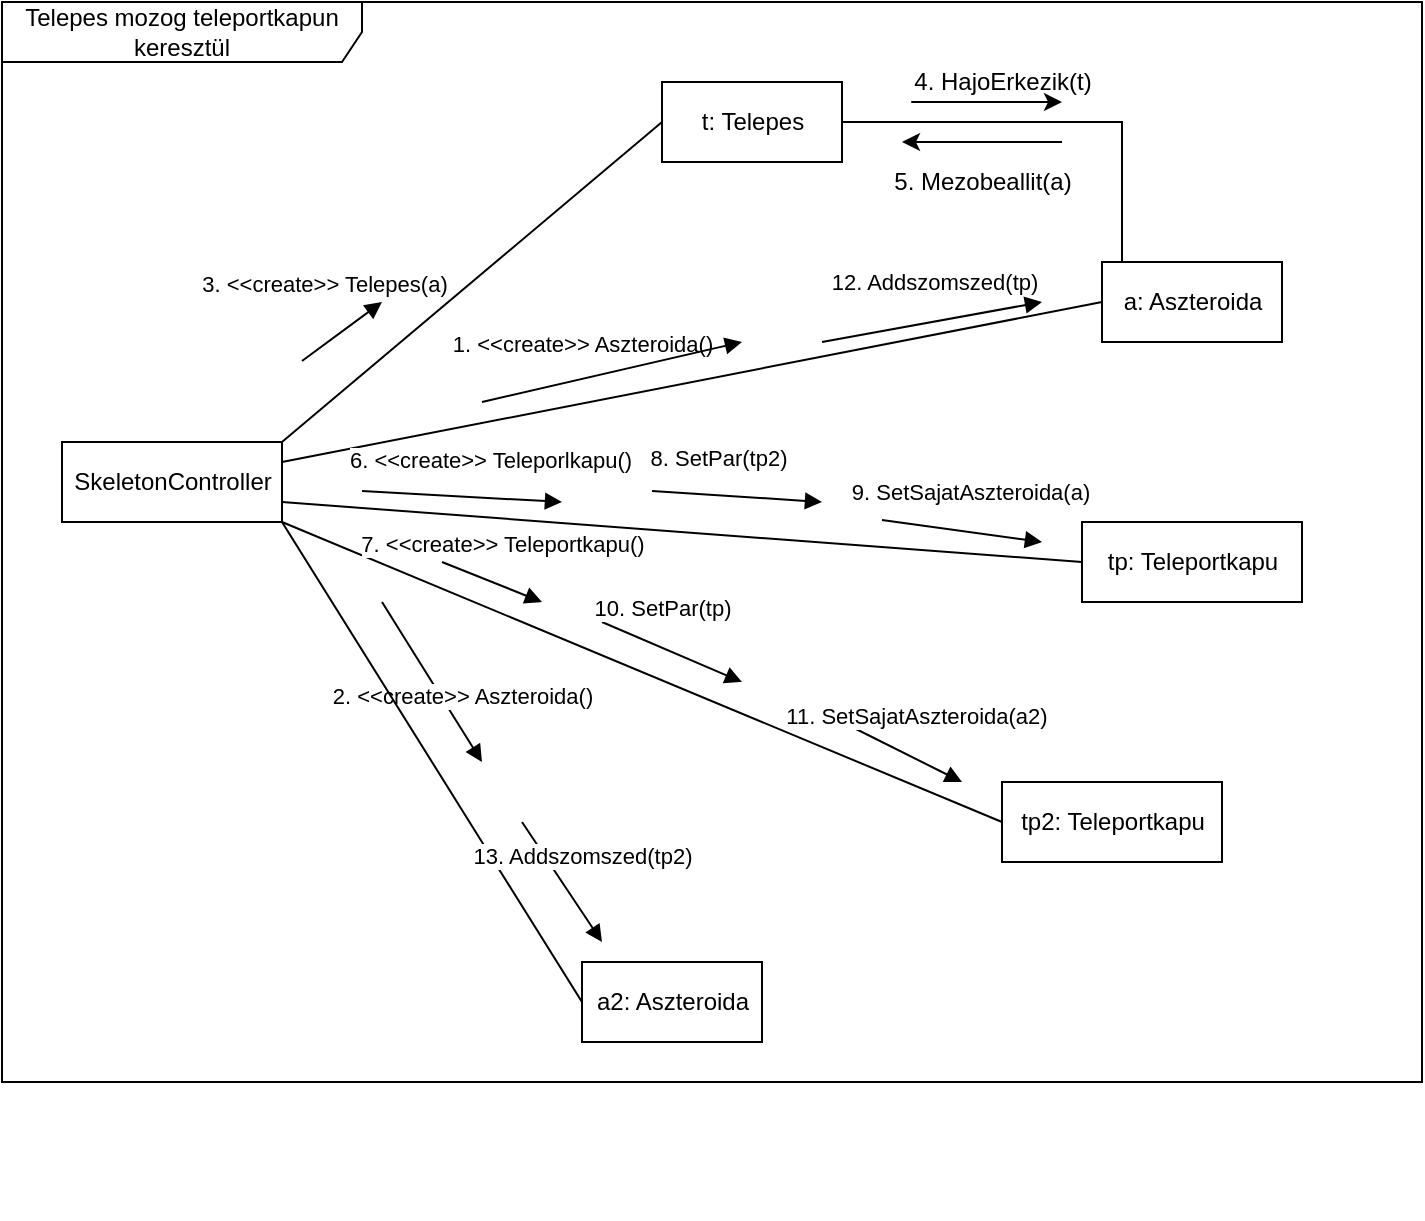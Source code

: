 <mxfile version="14.4.8" type="github" pages="3">
  <diagram id="dgq3hNaPbA1aemBsWa1h" name="TelepesTPMozgas">
    <mxGraphModel dx="700" dy="752" grid="1" gridSize="10" guides="1" tooltips="1" connect="1" arrows="1" fold="1" page="1" pageScale="1" pageWidth="1654" pageHeight="1169" math="0" shadow="0">
      <root>
        <mxCell id="0" />
        <mxCell id="1" parent="0" />
        <mxCell id="f-pRjbWSpJ0C2EvB-05d-29" value="Telepes mozog teleportkapun keresztül" style="shape=umlFrame;whiteSpace=wrap;html=1;width=180;height=30;" parent="1" vertex="1">
          <mxGeometry x="30" y="60" width="710" height="540" as="geometry" />
        </mxCell>
        <mxCell id="f-pRjbWSpJ0C2EvB-05d-30" style="edgeStyle=orthogonalEdgeStyle;rounded=0;orthogonalLoop=1;jettySize=auto;html=1;exitX=1;exitY=0.5;exitDx=0;exitDy=0;entryX=0.5;entryY=1;entryDx=0;entryDy=0;endArrow=none;endFill=0;" parent="1" source="f-pRjbWSpJ0C2EvB-05d-31" target="f-pRjbWSpJ0C2EvB-05d-32" edge="1">
          <mxGeometry relative="1" as="geometry">
            <Array as="points">
              <mxPoint x="590" y="120" />
              <mxPoint x="590" y="230" />
            </Array>
          </mxGeometry>
        </mxCell>
        <mxCell id="f-pRjbWSpJ0C2EvB-05d-31" value="t: Telepes" style="html=1;" parent="1" vertex="1">
          <mxGeometry x="360" y="100" width="90" height="40" as="geometry" />
        </mxCell>
        <mxCell id="f-pRjbWSpJ0C2EvB-05d-32" value="a: Aszteroida" style="html=1;" parent="1" vertex="1">
          <mxGeometry x="580" y="190" width="90" height="40" as="geometry" />
        </mxCell>
        <mxCell id="f-pRjbWSpJ0C2EvB-05d-33" value="tp: Teleportkapu" style="html=1;" parent="1" vertex="1">
          <mxGeometry x="570" y="320" width="110" height="40" as="geometry" />
        </mxCell>
        <mxCell id="f-pRjbWSpJ0C2EvB-05d-34" value="SkeletonController" style="html=1;" parent="1" vertex="1">
          <mxGeometry x="60" y="280" width="110" height="40" as="geometry" />
        </mxCell>
        <mxCell id="f-pRjbWSpJ0C2EvB-05d-35" value="3. &amp;lt;&amp;lt;create&amp;gt;&amp;gt; Telepes(a)" style="html=1;verticalAlign=bottom;endArrow=none;entryX=0;entryY=0.5;entryDx=0;entryDy=0;endFill=0;" parent="1" target="f-pRjbWSpJ0C2EvB-05d-31" edge="1">
          <mxGeometry x="-0.514" y="41" width="80" relative="1" as="geometry">
            <mxPoint x="170" y="280" as="sourcePoint" />
            <mxPoint x="620" y="290" as="targetPoint" />
            <mxPoint x="1" as="offset" />
          </mxGeometry>
        </mxCell>
        <mxCell id="f-pRjbWSpJ0C2EvB-05d-36" value="" style="html=1;verticalAlign=bottom;endArrow=none;entryX=0;entryY=0.5;entryDx=0;entryDy=0;endFill=0;" parent="1" target="f-pRjbWSpJ0C2EvB-05d-32" edge="1">
          <mxGeometry x="0.169" y="-40" width="80" relative="1" as="geometry">
            <mxPoint x="170" y="290" as="sourcePoint" />
            <mxPoint x="410" y="190" as="targetPoint" />
            <mxPoint as="offset" />
          </mxGeometry>
        </mxCell>
        <mxCell id="f-pRjbWSpJ0C2EvB-05d-37" value="6. &amp;lt;&amp;lt;create&amp;gt;&amp;gt; Teleporlkapu()" style="html=1;verticalAlign=bottom;endArrow=none;entryX=0;entryY=0.5;entryDx=0;entryDy=0;endFill=0;" parent="1" target="f-pRjbWSpJ0C2EvB-05d-33" edge="1">
          <mxGeometry x="-0.487" y="20" width="80" relative="1" as="geometry">
            <mxPoint x="170" y="310" as="sourcePoint" />
            <mxPoint x="510" y="310" as="targetPoint" />
            <mxPoint as="offset" />
          </mxGeometry>
        </mxCell>
        <mxCell id="f-pRjbWSpJ0C2EvB-05d-38" value="1. &amp;lt;&amp;lt;create&amp;gt;&amp;gt; Aszteroida()" style="html=1;verticalAlign=bottom;endArrow=block;" parent="1" edge="1">
          <mxGeometry x="1" y="-104" width="80" relative="1" as="geometry">
            <mxPoint x="180" y="239.5" as="sourcePoint" />
            <mxPoint x="220" y="210" as="targetPoint" />
            <mxPoint x="38" y="-54" as="offset" />
          </mxGeometry>
        </mxCell>
        <mxCell id="f-pRjbWSpJ0C2EvB-05d-39" value="a2: Aszteroida" style="html=1;" parent="1" vertex="1">
          <mxGeometry x="320" y="540" width="90" height="40" as="geometry" />
        </mxCell>
        <mxCell id="f-pRjbWSpJ0C2EvB-05d-40" value="2. &amp;lt;&amp;lt;create&amp;gt;&amp;gt; Aszteroida()" style="html=1;verticalAlign=bottom;endArrow=block;" parent="1" edge="1">
          <mxGeometry x="0.472" y="5" width="80" relative="1" as="geometry">
            <mxPoint x="220" y="360" as="sourcePoint" />
            <mxPoint x="270" y="440" as="targetPoint" />
            <mxPoint x="-1" as="offset" />
          </mxGeometry>
        </mxCell>
        <mxCell id="f-pRjbWSpJ0C2EvB-05d-41" value="" style="html=1;verticalAlign=bottom;endArrow=none;exitX=1;exitY=1;exitDx=0;exitDy=0;entryX=0;entryY=0.5;entryDx=0;entryDy=0;endFill=0;" parent="1" source="f-pRjbWSpJ0C2EvB-05d-34" target="f-pRjbWSpJ0C2EvB-05d-39" edge="1">
          <mxGeometry x="0.169" y="-40" width="80" relative="1" as="geometry">
            <mxPoint x="200" y="290" as="sourcePoint" />
            <mxPoint x="460" y="160" as="targetPoint" />
            <mxPoint as="offset" />
          </mxGeometry>
        </mxCell>
        <mxCell id="f-pRjbWSpJ0C2EvB-05d-42" value="tp2: Teleportkapu" style="html=1;" parent="1" vertex="1">
          <mxGeometry x="530" y="450" width="110" height="40" as="geometry" />
        </mxCell>
        <mxCell id="f-pRjbWSpJ0C2EvB-05d-43" value="7. &amp;lt;&amp;lt;create&amp;gt;&amp;gt; Teleportkapu()" style="html=1;verticalAlign=bottom;endArrow=none;exitX=1;exitY=1;exitDx=0;exitDy=0;entryX=0;entryY=0.5;entryDx=0;entryDy=0;endFill=0;" parent="1" source="f-pRjbWSpJ0C2EvB-05d-34" target="f-pRjbWSpJ0C2EvB-05d-42" edge="1">
          <mxGeometry x="-0.44" y="24" width="80" relative="1" as="geometry">
            <mxPoint x="150" y="390" as="sourcePoint" />
            <mxPoint x="490" y="380" as="targetPoint" />
            <mxPoint as="offset" />
          </mxGeometry>
        </mxCell>
        <mxCell id="f-pRjbWSpJ0C2EvB-05d-44" value="9. SetSajatAszteroida(a)" style="html=1;verticalAlign=bottom;endArrow=block;" parent="1" edge="1">
          <mxGeometry x="0.057" y="11" width="80" relative="1" as="geometry">
            <mxPoint x="470" y="319" as="sourcePoint" />
            <mxPoint x="550" y="330" as="targetPoint" />
            <mxPoint as="offset" />
          </mxGeometry>
        </mxCell>
        <mxCell id="f-pRjbWSpJ0C2EvB-05d-45" value="" style="html=1;verticalAlign=bottom;endArrow=block;" parent="1" edge="1">
          <mxGeometry x="0.057" y="11" width="80" relative="1" as="geometry">
            <mxPoint x="270" y="260" as="sourcePoint" />
            <mxPoint x="400" y="230" as="targetPoint" />
            <mxPoint as="offset" />
          </mxGeometry>
        </mxCell>
        <mxCell id="f-pRjbWSpJ0C2EvB-05d-46" value="" style="html=1;verticalAlign=bottom;endArrow=block;" parent="1" edge="1">
          <mxGeometry x="0.057" y="11" width="80" relative="1" as="geometry">
            <mxPoint x="250" y="340" as="sourcePoint" />
            <mxPoint x="300" y="360" as="targetPoint" />
            <mxPoint as="offset" />
            <Array as="points" />
          </mxGeometry>
        </mxCell>
        <mxCell id="f-pRjbWSpJ0C2EvB-05d-47" value="" style="html=1;verticalAlign=bottom;endArrow=block;" parent="1" edge="1">
          <mxGeometry x="0.057" y="11" width="80" relative="1" as="geometry">
            <mxPoint x="210" y="304.5" as="sourcePoint" />
            <mxPoint x="310" y="310" as="targetPoint" />
            <mxPoint as="offset" />
          </mxGeometry>
        </mxCell>
        <mxCell id="f-pRjbWSpJ0C2EvB-05d-48" value="" style="html=1;verticalAlign=bottom;endArrow=block;" parent="1" edge="1">
          <mxGeometry x="0.057" y="11" width="80" relative="1" as="geometry">
            <mxPoint x="280" y="660" as="sourcePoint" />
            <mxPoint x="280" y="660" as="targetPoint" />
            <mxPoint as="offset" />
          </mxGeometry>
        </mxCell>
        <mxCell id="f-pRjbWSpJ0C2EvB-05d-49" value="" style="html=1;verticalAlign=bottom;endArrow=block;" parent="1" edge="1">
          <mxGeometry x="0.057" y="11" width="80" relative="1" as="geometry">
            <mxPoint x="365" y="294.5" as="sourcePoint" />
            <mxPoint x="365" y="294.5" as="targetPoint" />
            <mxPoint as="offset" />
          </mxGeometry>
        </mxCell>
        <mxCell id="f-pRjbWSpJ0C2EvB-05d-50" value="4. HajoErkezik(t)" style="text;html=1;align=center;verticalAlign=middle;resizable=0;points=[];autosize=1;" parent="1" vertex="1">
          <mxGeometry x="480" y="90" width="100" height="20" as="geometry" />
        </mxCell>
        <mxCell id="f-pRjbWSpJ0C2EvB-05d-51" value="" style="endArrow=classic;html=1;" parent="1" edge="1">
          <mxGeometry width="50" height="50" relative="1" as="geometry">
            <mxPoint x="530" y="110" as="sourcePoint" />
            <mxPoint x="560" y="110" as="targetPoint" />
            <Array as="points">
              <mxPoint x="480" y="110" />
            </Array>
          </mxGeometry>
        </mxCell>
        <mxCell id="f-pRjbWSpJ0C2EvB-05d-52" value="8. SetPar(tp2)" style="html=1;verticalAlign=bottom;endArrow=block;" parent="1" edge="1">
          <mxGeometry x="-0.25" y="10" width="80" relative="1" as="geometry">
            <mxPoint x="355" y="304.5" as="sourcePoint" />
            <mxPoint x="440" y="310" as="targetPoint" />
            <mxPoint as="offset" />
          </mxGeometry>
        </mxCell>
        <mxCell id="f-pRjbWSpJ0C2EvB-05d-53" value="13. Addszomszed(tp2)" style="html=1;verticalAlign=bottom;endArrow=block;" parent="1" edge="1">
          <mxGeometry x="0.057" y="11" width="80" relative="1" as="geometry">
            <mxPoint x="290" y="470" as="sourcePoint" />
            <mxPoint x="330" y="530" as="targetPoint" />
            <mxPoint as="offset" />
            <Array as="points" />
          </mxGeometry>
        </mxCell>
        <mxCell id="f-pRjbWSpJ0C2EvB-05d-54" value="11. SetSajatAszteroida(a2)" style="html=1;verticalAlign=bottom;endArrow=block;" parent="1" edge="1">
          <mxGeometry x="0.057" y="11" width="80" relative="1" as="geometry">
            <mxPoint x="450" y="420" as="sourcePoint" />
            <mxPoint x="510" y="450" as="targetPoint" />
            <mxPoint as="offset" />
          </mxGeometry>
        </mxCell>
        <mxCell id="f-pRjbWSpJ0C2EvB-05d-55" value="12. Addszomszed(tp)" style="html=1;verticalAlign=bottom;endArrow=block;" parent="1" edge="1">
          <mxGeometry x="0.057" y="11" width="80" relative="1" as="geometry">
            <mxPoint x="440" y="230" as="sourcePoint" />
            <mxPoint x="550" y="210" as="targetPoint" />
            <mxPoint as="offset" />
          </mxGeometry>
        </mxCell>
        <mxCell id="f-pRjbWSpJ0C2EvB-05d-56" value="10. SetPar(tp)" style="html=1;verticalAlign=bottom;endArrow=block;" parent="1" edge="1">
          <mxGeometry x="-0.25" y="10" width="80" relative="1" as="geometry">
            <mxPoint x="330" y="370" as="sourcePoint" />
            <mxPoint x="400" y="400" as="targetPoint" />
            <mxPoint as="offset" />
          </mxGeometry>
        </mxCell>
        <mxCell id="yG6NY596McW3MukncXTL-1" value="" style="endArrow=classic;html=1;" parent="1" edge="1">
          <mxGeometry width="50" height="50" relative="1" as="geometry">
            <mxPoint x="560" y="130" as="sourcePoint" />
            <mxPoint x="480" y="130" as="targetPoint" />
            <Array as="points" />
          </mxGeometry>
        </mxCell>
        <mxCell id="yG6NY596McW3MukncXTL-2" value="5. Mezobeallit(a)" style="text;html=1;align=center;verticalAlign=middle;resizable=0;points=[];autosize=1;" parent="1" vertex="1">
          <mxGeometry x="470" y="140" width="100" height="20" as="geometry" />
        </mxCell>
      </root>
    </mxGraphModel>
  </diagram>
  <diagram id="QKDi689OXvSkPJ4fIELd" name="RobotTPMozgas">
    <mxGraphModel dx="700" dy="752" grid="1" gridSize="10" guides="1" tooltips="1" connect="1" arrows="1" fold="1" page="1" pageScale="1" pageWidth="1654" pageHeight="1169" math="0" shadow="0">
      <root>
        <mxCell id="zt4Wvpgv5EqCv4RG_Eg1-0" />
        <mxCell id="zt4Wvpgv5EqCv4RG_Eg1-1" parent="zt4Wvpgv5EqCv4RG_Eg1-0" />
        <mxCell id="zt4Wvpgv5EqCv4RG_Eg1-2" value="Robot mozog teleportkapun keresztül" style="shape=umlFrame;whiteSpace=wrap;html=1;width=180;height=30;" parent="zt4Wvpgv5EqCv4RG_Eg1-1" vertex="1">
          <mxGeometry x="20" y="50" width="710" height="550" as="geometry" />
        </mxCell>
        <mxCell id="zt4Wvpgv5EqCv4RG_Eg1-3" style="edgeStyle=orthogonalEdgeStyle;rounded=0;orthogonalLoop=1;jettySize=auto;html=1;exitX=1;exitY=0.5;exitDx=0;exitDy=0;entryX=0.5;entryY=1;entryDx=0;entryDy=0;endArrow=none;endFill=0;" parent="zt4Wvpgv5EqCv4RG_Eg1-1" source="zt4Wvpgv5EqCv4RG_Eg1-4" target="zt4Wvpgv5EqCv4RG_Eg1-5" edge="1">
          <mxGeometry relative="1" as="geometry">
            <Array as="points">
              <mxPoint x="580" y="110" />
              <mxPoint x="580" y="220" />
            </Array>
          </mxGeometry>
        </mxCell>
        <mxCell id="zt4Wvpgv5EqCv4RG_Eg1-4" value="r: Robot" style="html=1;" parent="zt4Wvpgv5EqCv4RG_Eg1-1" vertex="1">
          <mxGeometry x="350" y="90" width="90" height="40" as="geometry" />
        </mxCell>
        <mxCell id="zt4Wvpgv5EqCv4RG_Eg1-5" value="a: Aszteroida" style="html=1;" parent="zt4Wvpgv5EqCv4RG_Eg1-1" vertex="1">
          <mxGeometry x="570" y="180" width="90" height="40" as="geometry" />
        </mxCell>
        <mxCell id="zt4Wvpgv5EqCv4RG_Eg1-6" value="tp: Teleportkapu" style="html=1;" parent="zt4Wvpgv5EqCv4RG_Eg1-1" vertex="1">
          <mxGeometry x="560" y="310" width="110" height="40" as="geometry" />
        </mxCell>
        <mxCell id="zt4Wvpgv5EqCv4RG_Eg1-7" value="SkeletonController" style="html=1;" parent="zt4Wvpgv5EqCv4RG_Eg1-1" vertex="1">
          <mxGeometry x="50" y="270" width="110" height="40" as="geometry" />
        </mxCell>
        <mxCell id="zt4Wvpgv5EqCv4RG_Eg1-8" value="3. &amp;lt;&amp;lt;create&amp;gt;&amp;gt; Robot(a)" style="html=1;verticalAlign=bottom;endArrow=none;entryX=0;entryY=0.5;entryDx=0;entryDy=0;endFill=0;" parent="zt4Wvpgv5EqCv4RG_Eg1-1" target="zt4Wvpgv5EqCv4RG_Eg1-4" edge="1">
          <mxGeometry x="-0.514" y="41" width="80" relative="1" as="geometry">
            <mxPoint x="160" y="270" as="sourcePoint" />
            <mxPoint x="610" y="280" as="targetPoint" />
            <mxPoint x="1" as="offset" />
          </mxGeometry>
        </mxCell>
        <mxCell id="zt4Wvpgv5EqCv4RG_Eg1-9" value="" style="html=1;verticalAlign=bottom;endArrow=none;entryX=0;entryY=0.5;entryDx=0;entryDy=0;endFill=0;" parent="zt4Wvpgv5EqCv4RG_Eg1-1" target="zt4Wvpgv5EqCv4RG_Eg1-5" edge="1">
          <mxGeometry x="0.169" y="-40" width="80" relative="1" as="geometry">
            <mxPoint x="160" y="280" as="sourcePoint" />
            <mxPoint x="400" y="180" as="targetPoint" />
            <mxPoint as="offset" />
          </mxGeometry>
        </mxCell>
        <mxCell id="zt4Wvpgv5EqCv4RG_Eg1-10" value="6. &amp;lt;&amp;lt;create&amp;gt;&amp;gt; Teleporlkapu()" style="html=1;verticalAlign=bottom;endArrow=none;entryX=0;entryY=0.5;entryDx=0;entryDy=0;endFill=0;" parent="zt4Wvpgv5EqCv4RG_Eg1-1" target="zt4Wvpgv5EqCv4RG_Eg1-6" edge="1">
          <mxGeometry x="-0.487" y="20" width="80" relative="1" as="geometry">
            <mxPoint x="160" y="300" as="sourcePoint" />
            <mxPoint x="500" y="300" as="targetPoint" />
            <mxPoint as="offset" />
          </mxGeometry>
        </mxCell>
        <mxCell id="zt4Wvpgv5EqCv4RG_Eg1-11" value="1. &amp;lt;&amp;lt;create&amp;gt;&amp;gt; Aszteroida()" style="html=1;verticalAlign=bottom;endArrow=block;" parent="zt4Wvpgv5EqCv4RG_Eg1-1" edge="1">
          <mxGeometry x="1" y="-104" width="80" relative="1" as="geometry">
            <mxPoint x="170" y="229.5" as="sourcePoint" />
            <mxPoint x="210" y="200" as="targetPoint" />
            <mxPoint x="38" y="-54" as="offset" />
          </mxGeometry>
        </mxCell>
        <mxCell id="zt4Wvpgv5EqCv4RG_Eg1-12" value="a2: Aszteroida" style="html=1;" parent="zt4Wvpgv5EqCv4RG_Eg1-1" vertex="1">
          <mxGeometry x="310" y="530" width="90" height="40" as="geometry" />
        </mxCell>
        <mxCell id="zt4Wvpgv5EqCv4RG_Eg1-13" value="2. &amp;lt;&amp;lt;create&amp;gt;&amp;gt; Aszteroida()" style="html=1;verticalAlign=bottom;endArrow=block;" parent="zt4Wvpgv5EqCv4RG_Eg1-1" edge="1">
          <mxGeometry x="0.472" y="5" width="80" relative="1" as="geometry">
            <mxPoint x="210" y="350" as="sourcePoint" />
            <mxPoint x="260" y="430" as="targetPoint" />
            <mxPoint x="-1" as="offset" />
          </mxGeometry>
        </mxCell>
        <mxCell id="zt4Wvpgv5EqCv4RG_Eg1-14" value="" style="html=1;verticalAlign=bottom;endArrow=none;exitX=1;exitY=1;exitDx=0;exitDy=0;entryX=0;entryY=0.5;entryDx=0;entryDy=0;endFill=0;" parent="zt4Wvpgv5EqCv4RG_Eg1-1" source="zt4Wvpgv5EqCv4RG_Eg1-7" target="zt4Wvpgv5EqCv4RG_Eg1-12" edge="1">
          <mxGeometry x="0.169" y="-40" width="80" relative="1" as="geometry">
            <mxPoint x="190" y="280" as="sourcePoint" />
            <mxPoint x="450" y="150" as="targetPoint" />
            <mxPoint as="offset" />
          </mxGeometry>
        </mxCell>
        <mxCell id="zt4Wvpgv5EqCv4RG_Eg1-15" value="tp2: Teleportkapu" style="html=1;" parent="zt4Wvpgv5EqCv4RG_Eg1-1" vertex="1">
          <mxGeometry x="520" y="440" width="110" height="40" as="geometry" />
        </mxCell>
        <mxCell id="zt4Wvpgv5EqCv4RG_Eg1-16" value="9. &amp;lt;&amp;lt;create&amp;gt;&amp;gt; Teleportkapu()" style="html=1;verticalAlign=bottom;endArrow=none;exitX=1;exitY=1;exitDx=0;exitDy=0;entryX=0;entryY=0.5;entryDx=0;entryDy=0;endFill=0;" parent="zt4Wvpgv5EqCv4RG_Eg1-1" source="zt4Wvpgv5EqCv4RG_Eg1-7" target="zt4Wvpgv5EqCv4RG_Eg1-15" edge="1">
          <mxGeometry x="-0.44" y="24" width="80" relative="1" as="geometry">
            <mxPoint x="140" y="380" as="sourcePoint" />
            <mxPoint x="480" y="370" as="targetPoint" />
            <mxPoint as="offset" />
          </mxGeometry>
        </mxCell>
        <mxCell id="zt4Wvpgv5EqCv4RG_Eg1-17" value="8. SetSajatAszteroida(a)" style="html=1;verticalAlign=bottom;endArrow=block;" parent="zt4Wvpgv5EqCv4RG_Eg1-1" edge="1">
          <mxGeometry x="0.057" y="11" width="80" relative="1" as="geometry">
            <mxPoint x="460" y="309" as="sourcePoint" />
            <mxPoint x="540" y="320" as="targetPoint" />
            <mxPoint as="offset" />
          </mxGeometry>
        </mxCell>
        <mxCell id="zt4Wvpgv5EqCv4RG_Eg1-18" value="" style="html=1;verticalAlign=bottom;endArrow=block;" parent="zt4Wvpgv5EqCv4RG_Eg1-1" edge="1">
          <mxGeometry x="0.057" y="11" width="80" relative="1" as="geometry">
            <mxPoint x="260" y="250" as="sourcePoint" />
            <mxPoint x="390" y="220" as="targetPoint" />
            <mxPoint as="offset" />
          </mxGeometry>
        </mxCell>
        <mxCell id="zt4Wvpgv5EqCv4RG_Eg1-19" value="" style="html=1;verticalAlign=bottom;endArrow=block;" parent="zt4Wvpgv5EqCv4RG_Eg1-1" edge="1">
          <mxGeometry x="0.057" y="11" width="80" relative="1" as="geometry">
            <mxPoint x="240" y="330" as="sourcePoint" />
            <mxPoint x="290" y="350" as="targetPoint" />
            <mxPoint as="offset" />
            <Array as="points" />
          </mxGeometry>
        </mxCell>
        <mxCell id="zt4Wvpgv5EqCv4RG_Eg1-20" value="" style="html=1;verticalAlign=bottom;endArrow=block;" parent="zt4Wvpgv5EqCv4RG_Eg1-1" edge="1">
          <mxGeometry x="0.057" y="11" width="80" relative="1" as="geometry">
            <mxPoint x="200" y="294.5" as="sourcePoint" />
            <mxPoint x="300" y="300" as="targetPoint" />
            <mxPoint as="offset" />
          </mxGeometry>
        </mxCell>
        <mxCell id="zt4Wvpgv5EqCv4RG_Eg1-21" value="" style="html=1;verticalAlign=bottom;endArrow=block;" parent="zt4Wvpgv5EqCv4RG_Eg1-1" edge="1">
          <mxGeometry x="0.057" y="11" width="80" relative="1" as="geometry">
            <mxPoint x="270" y="650" as="sourcePoint" />
            <mxPoint x="270" y="650" as="targetPoint" />
            <mxPoint as="offset" />
          </mxGeometry>
        </mxCell>
        <mxCell id="zt4Wvpgv5EqCv4RG_Eg1-22" value="" style="html=1;verticalAlign=bottom;endArrow=block;" parent="zt4Wvpgv5EqCv4RG_Eg1-1" edge="1">
          <mxGeometry x="0.057" y="11" width="80" relative="1" as="geometry">
            <mxPoint x="355" y="284.5" as="sourcePoint" />
            <mxPoint x="355" y="284.5" as="targetPoint" />
            <mxPoint as="offset" />
          </mxGeometry>
        </mxCell>
        <mxCell id="0zn0JQCdkZT6Geq22BJm-0" value="4. HajoErkezik(r)" style="text;html=1;align=center;verticalAlign=middle;resizable=0;points=[];autosize=1;" parent="zt4Wvpgv5EqCv4RG_Eg1-1" vertex="1">
          <mxGeometry x="470" y="80" width="100" height="20" as="geometry" />
        </mxCell>
        <mxCell id="0zn0JQCdkZT6Geq22BJm-1" value="" style="endArrow=classic;html=1;" parent="zt4Wvpgv5EqCv4RG_Eg1-1" edge="1">
          <mxGeometry width="50" height="50" relative="1" as="geometry">
            <mxPoint x="520" y="100" as="sourcePoint" />
            <mxPoint x="550" y="100" as="targetPoint" />
            <Array as="points">
              <mxPoint x="470" y="100" />
            </Array>
          </mxGeometry>
        </mxCell>
        <mxCell id="Jh9e576bY7SyZHRpI-AI-0" value="7. SetPar(tp2)" style="html=1;verticalAlign=bottom;endArrow=block;" parent="zt4Wvpgv5EqCv4RG_Eg1-1" edge="1">
          <mxGeometry x="-0.25" y="10" width="80" relative="1" as="geometry">
            <mxPoint x="345" y="294.5" as="sourcePoint" />
            <mxPoint x="430" y="300" as="targetPoint" />
            <mxPoint as="offset" />
          </mxGeometry>
        </mxCell>
        <mxCell id="Jh9e576bY7SyZHRpI-AI-1" value="12. Addszomszed(tp2)" style="html=1;verticalAlign=bottom;endArrow=block;" parent="zt4Wvpgv5EqCv4RG_Eg1-1" edge="1">
          <mxGeometry x="0.057" y="11" width="80" relative="1" as="geometry">
            <mxPoint x="280" y="460" as="sourcePoint" />
            <mxPoint x="320" y="520" as="targetPoint" />
            <mxPoint as="offset" />
            <Array as="points" />
          </mxGeometry>
        </mxCell>
        <mxCell id="Jh9e576bY7SyZHRpI-AI-2" value="11. SetSajatAszteroida(a2)" style="html=1;verticalAlign=bottom;endArrow=block;" parent="zt4Wvpgv5EqCv4RG_Eg1-1" edge="1">
          <mxGeometry x="0.057" y="11" width="80" relative="1" as="geometry">
            <mxPoint x="440" y="410" as="sourcePoint" />
            <mxPoint x="500" y="440" as="targetPoint" />
            <mxPoint as="offset" />
          </mxGeometry>
        </mxCell>
        <mxCell id="Jh9e576bY7SyZHRpI-AI-4" value="13. Addszomszed(tp)" style="html=1;verticalAlign=bottom;endArrow=block;" parent="zt4Wvpgv5EqCv4RG_Eg1-1" edge="1">
          <mxGeometry x="0.057" y="11" width="80" relative="1" as="geometry">
            <mxPoint x="430" y="220" as="sourcePoint" />
            <mxPoint x="540" y="200" as="targetPoint" />
            <mxPoint as="offset" />
          </mxGeometry>
        </mxCell>
        <mxCell id="Jh9e576bY7SyZHRpI-AI-5" value="10. SetPar(tp)" style="html=1;verticalAlign=bottom;endArrow=block;" parent="zt4Wvpgv5EqCv4RG_Eg1-1" edge="1">
          <mxGeometry x="-0.25" y="10" width="80" relative="1" as="geometry">
            <mxPoint x="320" y="360" as="sourcePoint" />
            <mxPoint x="390" y="390" as="targetPoint" />
            <mxPoint as="offset" />
          </mxGeometry>
        </mxCell>
        <mxCell id="wb6zJG2vBQJwuO7AmdBb-0" value="" style="endArrow=classic;html=1;" parent="zt4Wvpgv5EqCv4RG_Eg1-1" edge="1">
          <mxGeometry width="50" height="50" relative="1" as="geometry">
            <mxPoint x="550" y="120" as="sourcePoint" />
            <mxPoint x="470" y="120" as="targetPoint" />
            <Array as="points" />
          </mxGeometry>
        </mxCell>
        <mxCell id="wb6zJG2vBQJwuO7AmdBb-1" value="5. Mezobeallit(a)" style="text;html=1;align=center;verticalAlign=middle;resizable=0;points=[];autosize=1;" parent="zt4Wvpgv5EqCv4RG_Eg1-1" vertex="1">
          <mxGeometry x="460" y="130" width="100" height="20" as="geometry" />
        </mxCell>
      </root>
    </mxGraphModel>
  </diagram>
  <diagram id="mcVW6k5rWqJ5-jZHHbQZ" name="ROSSZ Régi elrendezés">
    <mxGraphModel dx="1422" dy="762" grid="1" gridSize="10" guides="1" tooltips="1" connect="1" arrows="1" fold="1" page="1" pageScale="1" pageWidth="1654" pageHeight="1169" math="0" shadow="0">
      <root>
        <mxCell id="qpW3kSBRDskTr2G95zrv-0" />
        <mxCell id="qpW3kSBRDskTr2G95zrv-1" parent="qpW3kSBRDskTr2G95zrv-0" />
        <mxCell id="ytLAkhsguP-DBAC0_O6z-0" value="Telepes mozog teleportkapun keresztül" style="shape=umlFrame;whiteSpace=wrap;html=1;width=180;height=30;" vertex="1" parent="qpW3kSBRDskTr2G95zrv-1">
          <mxGeometry x="20" y="50" width="710" height="440" as="geometry" />
        </mxCell>
        <mxCell id="ytLAkhsguP-DBAC0_O6z-1" value="t: Telepes" style="html=1;" vertex="1" parent="qpW3kSBRDskTr2G95zrv-1">
          <mxGeometry x="550" y="220" width="90" height="40" as="geometry" />
        </mxCell>
        <mxCell id="ytLAkhsguP-DBAC0_O6z-2" value="a: Aszteroida" style="html=1;" vertex="1" parent="qpW3kSBRDskTr2G95zrv-1">
          <mxGeometry x="530" y="140" width="90" height="40" as="geometry" />
        </mxCell>
        <mxCell id="ytLAkhsguP-DBAC0_O6z-3" value="tp: Teleportkapu" style="html=1;" vertex="1" parent="qpW3kSBRDskTr2G95zrv-1">
          <mxGeometry x="520" y="340" width="110" height="40" as="geometry" />
        </mxCell>
        <mxCell id="ytLAkhsguP-DBAC0_O6z-4" value="Controller" style="html=1;" vertex="1" parent="qpW3kSBRDskTr2G95zrv-1">
          <mxGeometry x="70" y="220" width="90" height="40" as="geometry" />
        </mxCell>
        <mxCell id="ytLAkhsguP-DBAC0_O6z-5" value="3. &amp;lt;&amp;lt;create&amp;gt;&amp;gt; Telepes(a)" style="html=1;verticalAlign=bottom;endArrow=none;exitX=1;exitY=0.5;exitDx=0;exitDy=0;entryX=0;entryY=0.5;entryDx=0;entryDy=0;endFill=0;" edge="1" parent="qpW3kSBRDskTr2G95zrv-1" source="ytLAkhsguP-DBAC0_O6z-4" target="ytLAkhsguP-DBAC0_O6z-1">
          <mxGeometry x="0.223" y="16" width="80" relative="1" as="geometry">
            <mxPoint x="530" y="230" as="sourcePoint" />
            <mxPoint x="610" y="230" as="targetPoint" />
            <mxPoint as="offset" />
          </mxGeometry>
        </mxCell>
        <mxCell id="ytLAkhsguP-DBAC0_O6z-6" value="" style="html=1;verticalAlign=bottom;endArrow=none;entryX=0;entryY=0.5;entryDx=0;entryDy=0;endFill=0;" edge="1" parent="qpW3kSBRDskTr2G95zrv-1" target="ytLAkhsguP-DBAC0_O6z-2">
          <mxGeometry x="0.169" y="-40" width="80" relative="1" as="geometry">
            <mxPoint x="160" y="230" as="sourcePoint" />
            <mxPoint x="400" y="130" as="targetPoint" />
            <mxPoint as="offset" />
          </mxGeometry>
        </mxCell>
        <mxCell id="ytLAkhsguP-DBAC0_O6z-7" value="5. &amp;lt;&amp;lt;create&amp;gt;&amp;gt; Teleporlkapu()" style="html=1;verticalAlign=bottom;endArrow=none;entryX=0;entryY=0.5;entryDx=0;entryDy=0;endFill=0;" edge="1" parent="qpW3kSBRDskTr2G95zrv-1" target="ytLAkhsguP-DBAC0_O6z-3">
          <mxGeometry x="-0.013" y="30" width="80" relative="1" as="geometry">
            <mxPoint x="160" y="250" as="sourcePoint" />
            <mxPoint x="500" y="250" as="targetPoint" />
            <mxPoint as="offset" />
          </mxGeometry>
        </mxCell>
        <mxCell id="ytLAkhsguP-DBAC0_O6z-8" value="1. &amp;lt;&amp;lt;create&amp;gt;&amp;gt; Aszteroida()" style="html=1;verticalAlign=bottom;endArrow=block;" edge="1" parent="qpW3kSBRDskTr2G95zrv-1">
          <mxGeometry x="-0.175" y="-2" width="80" relative="1" as="geometry">
            <mxPoint x="320" y="190" as="sourcePoint" />
            <mxPoint x="440" y="161" as="targetPoint" />
            <mxPoint as="offset" />
          </mxGeometry>
        </mxCell>
        <mxCell id="ytLAkhsguP-DBAC0_O6z-9" value="" style="html=1;verticalAlign=bottom;endArrow=none;entryX=0;entryY=0.5;entryDx=0;entryDy=0;endFill=0;exitX=1;exitY=0;exitDx=0;exitDy=0;" edge="1" parent="qpW3kSBRDskTr2G95zrv-1" source="ytLAkhsguP-DBAC0_O6z-4" target="ytLAkhsguP-DBAC0_O6z-16">
          <mxGeometry x="0.169" y="-40" width="80" relative="1" as="geometry">
            <mxPoint x="150" y="180" as="sourcePoint" />
            <mxPoint x="450" y="100" as="targetPoint" />
            <mxPoint as="offset" />
          </mxGeometry>
        </mxCell>
        <mxCell id="ytLAkhsguP-DBAC0_O6z-10" value="tp2: Teleportkapu" style="html=1;" vertex="1" parent="qpW3kSBRDskTr2G95zrv-1">
          <mxGeometry x="370" y="420" width="110" height="40" as="geometry" />
        </mxCell>
        <mxCell id="ytLAkhsguP-DBAC0_O6z-11" value="6. &amp;lt;&amp;lt;create&amp;gt;&amp;gt; Teleportkapu()" style="html=1;verticalAlign=bottom;endArrow=none;exitX=1;exitY=1;exitDx=0;exitDy=0;entryX=0;entryY=0.5;entryDx=0;entryDy=0;endFill=0;" edge="1" parent="qpW3kSBRDskTr2G95zrv-1" source="ytLAkhsguP-DBAC0_O6z-4" target="ytLAkhsguP-DBAC0_O6z-10">
          <mxGeometry x="0.451" y="27" width="80" relative="1" as="geometry">
            <mxPoint x="140" y="330" as="sourcePoint" />
            <mxPoint x="480" y="320" as="targetPoint" />
            <mxPoint as="offset" />
          </mxGeometry>
        </mxCell>
        <mxCell id="ytLAkhsguP-DBAC0_O6z-12" value="7. SetPar(tp2)" style="html=1;verticalAlign=bottom;endArrow=block;" edge="1" parent="qpW3kSBRDskTr2G95zrv-1">
          <mxGeometry x="0.057" y="11" width="80" relative="1" as="geometry">
            <mxPoint x="440" y="310" as="sourcePoint" />
            <mxPoint x="510" y="330" as="targetPoint" />
            <mxPoint as="offset" />
          </mxGeometry>
        </mxCell>
        <mxCell id="ytLAkhsguP-DBAC0_O6z-13" value="" style="html=1;verticalAlign=bottom;endArrow=block;" edge="1" parent="qpW3kSBRDskTr2G95zrv-1">
          <mxGeometry x="0.057" y="11" width="80" relative="1" as="geometry">
            <mxPoint x="310" y="280" as="sourcePoint" />
            <mxPoint x="380" y="300" as="targetPoint" />
            <mxPoint as="offset" />
          </mxGeometry>
        </mxCell>
        <mxCell id="ytLAkhsguP-DBAC0_O6z-14" value="" style="html=1;verticalAlign=bottom;endArrow=block;" edge="1" parent="qpW3kSBRDskTr2G95zrv-1">
          <mxGeometry x="0.057" y="11" width="80" relative="1" as="geometry">
            <mxPoint x="280" y="340" as="sourcePoint" />
            <mxPoint x="350" y="400" as="targetPoint" />
            <mxPoint as="offset" />
            <Array as="points" />
          </mxGeometry>
        </mxCell>
        <mxCell id="ytLAkhsguP-DBAC0_O6z-15" value="" style="html=1;verticalAlign=bottom;endArrow=block;" edge="1" parent="qpW3kSBRDskTr2G95zrv-1">
          <mxGeometry x="0.057" y="11" width="80" relative="1" as="geometry">
            <mxPoint x="340" y="230" as="sourcePoint" />
            <mxPoint x="440" y="230" as="targetPoint" />
            <mxPoint as="offset" />
          </mxGeometry>
        </mxCell>
        <mxCell id="ytLAkhsguP-DBAC0_O6z-16" value="a2: Aszteroida" style="html=1;" vertex="1" parent="qpW3kSBRDskTr2G95zrv-1">
          <mxGeometry x="420" y="90" width="90" height="40" as="geometry" />
        </mxCell>
        <mxCell id="ytLAkhsguP-DBAC0_O6z-17" value="2. &amp;lt;&amp;lt;create&amp;gt;&amp;gt; Aszteroida()" style="html=1;verticalAlign=bottom;endArrow=block;" edge="1" parent="qpW3kSBRDskTr2G95zrv-1">
          <mxGeometry x="290" y="90" width="80" as="geometry">
            <mxPoint x="240" y="170" as="sourcePoint" />
            <mxPoint x="320" y="130" as="targetPoint" />
            <mxPoint as="offset" />
          </mxGeometry>
        </mxCell>
        <mxCell id="ytLAkhsguP-DBAC0_O6z-18" style="edgeStyle=orthogonalEdgeStyle;rounded=0;orthogonalLoop=1;jettySize=auto;html=1;exitX=0.75;exitY=0;exitDx=0;exitDy=0;entryX=0.5;entryY=1;entryDx=0;entryDy=0;endArrow=none;endFill=0;" edge="1" parent="qpW3kSBRDskTr2G95zrv-1">
          <mxGeometry relative="1" as="geometry">
            <mxPoint x="602.5" y="220" as="sourcePoint" />
            <mxPoint x="580" y="180" as="targetPoint" />
            <Array as="points">
              <mxPoint x="560" y="220" />
              <mxPoint x="560" y="180" />
            </Array>
          </mxGeometry>
        </mxCell>
        <mxCell id="ytLAkhsguP-DBAC0_O6z-19" value="4. HajoErkezik(r)" style="text;html=1;align=center;verticalAlign=middle;resizable=0;points=[];autosize=1;" vertex="1" parent="qpW3kSBRDskTr2G95zrv-1">
          <mxGeometry x="585" y="190" width="100" height="20" as="geometry" />
        </mxCell>
        <mxCell id="ytLAkhsguP-DBAC0_O6z-20" value="" style="endArrow=classic;html=1;" edge="1" parent="qpW3kSBRDskTr2G95zrv-1">
          <mxGeometry width="50" height="50" relative="1" as="geometry">
            <mxPoint x="575" y="210" as="sourcePoint" />
            <mxPoint x="575" y="190" as="targetPoint" />
          </mxGeometry>
        </mxCell>
      </root>
    </mxGraphModel>
  </diagram>
</mxfile>
